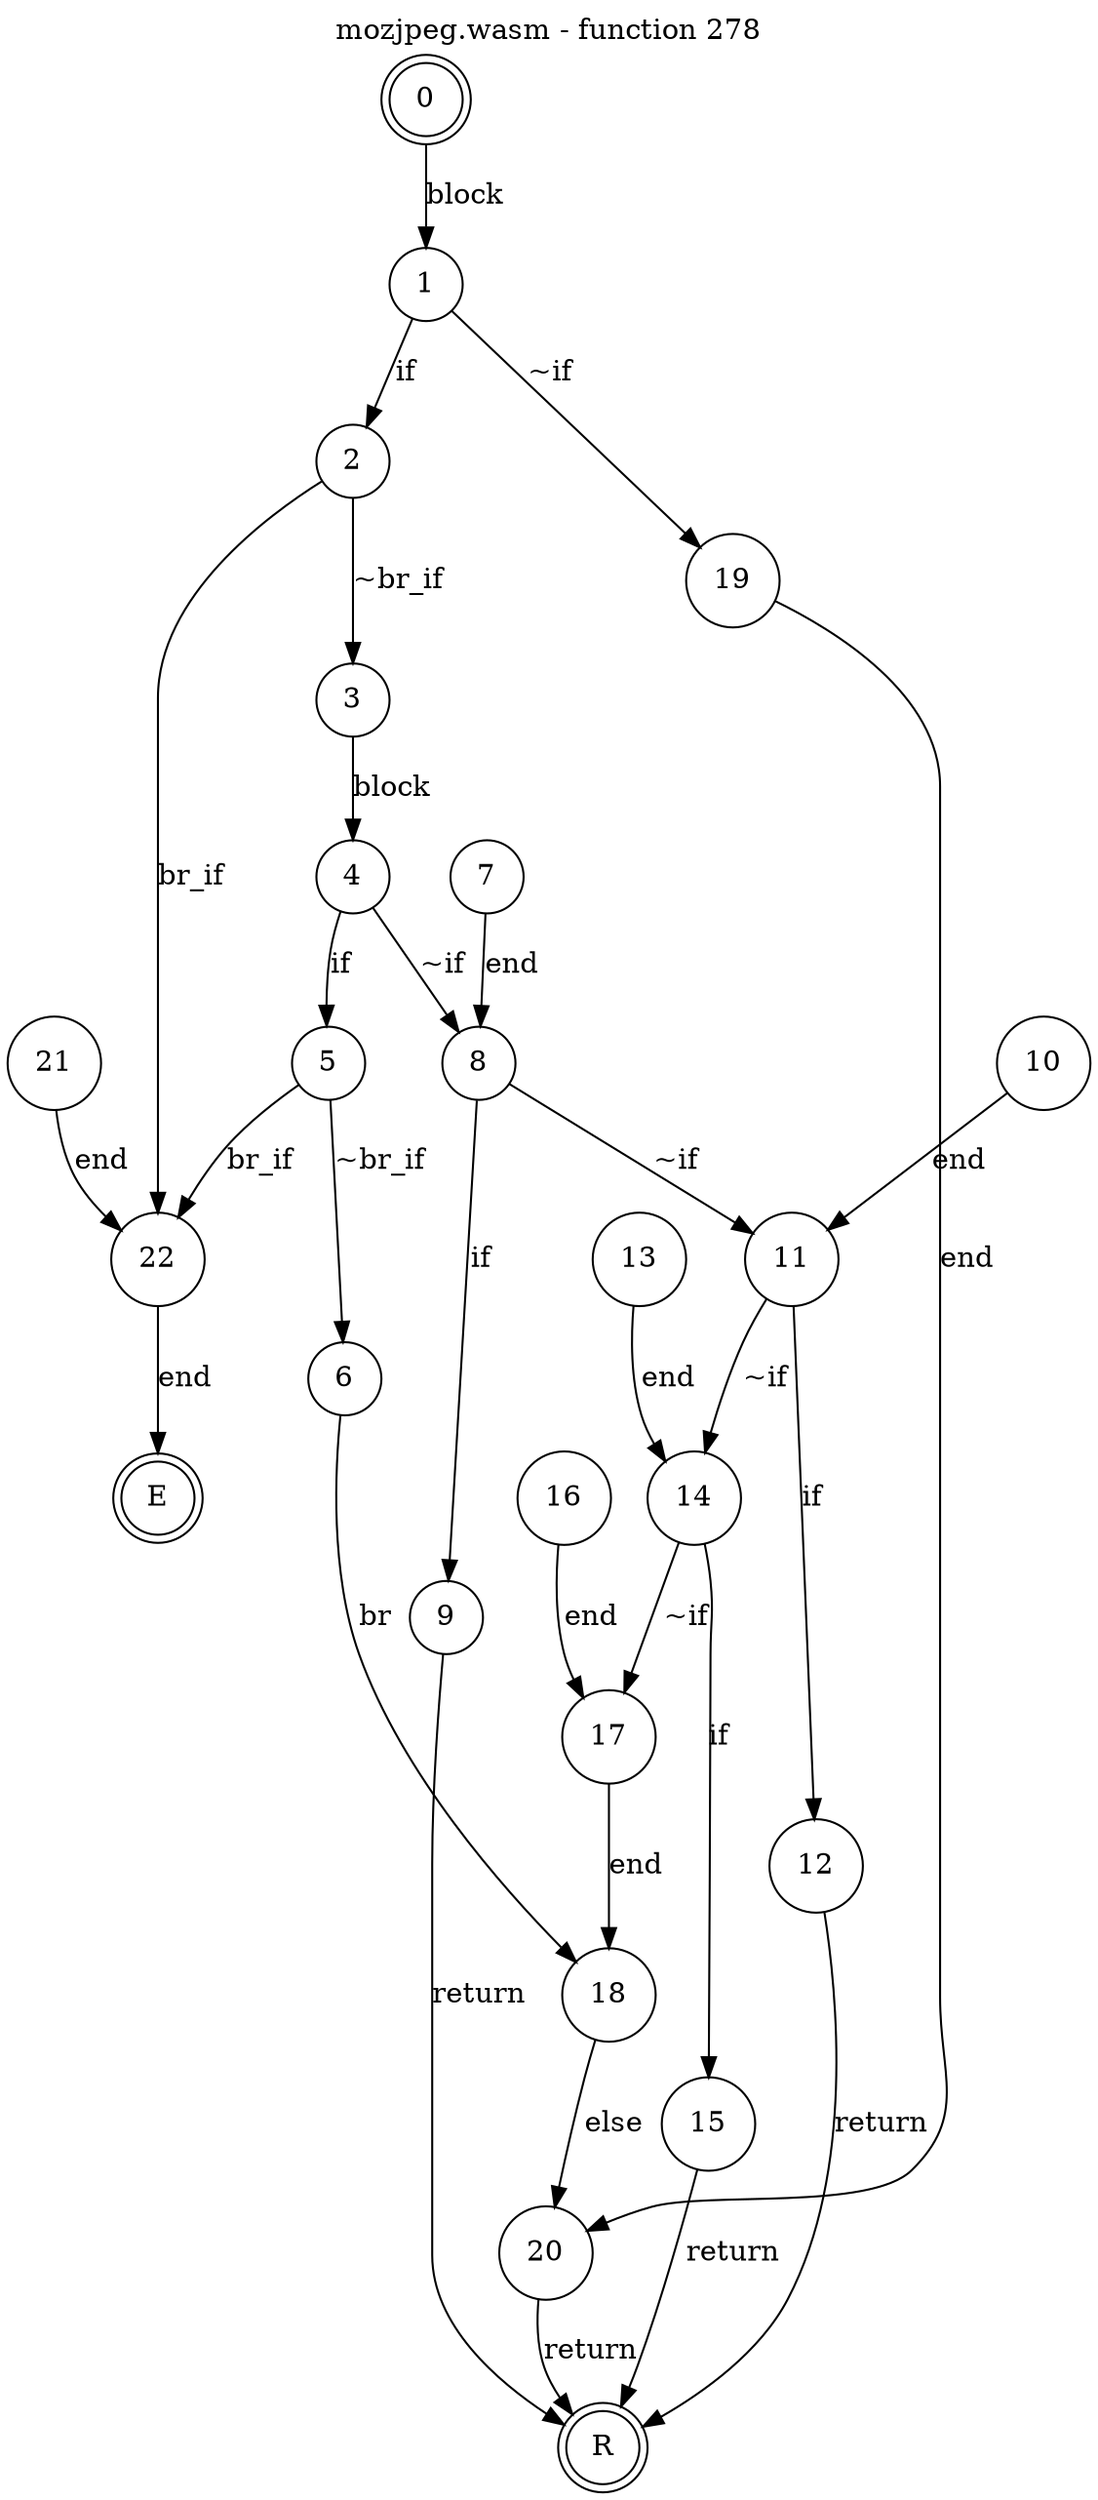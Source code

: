digraph finite_state_machine {
    label = "mozjpeg.wasm - function 278"
    labelloc =  t
    labelfontsize = 16
    labelfontcolor = black
    labelfontname = "Helvetica"
    node [shape = doublecircle]; 0 E R ;
    node [shape = circle];
    0 -> 1[label="block"];
    1 -> 2[label="if"];
    1 -> 19[label="~if"];
    2 -> 3[label="~br_if"];
    2 -> 22[label="br_if"];
    3 -> 4[label="block"];
    4 -> 5[label="if"];
    4 -> 8[label="~if"];
    5 -> 6[label="~br_if"];
    5 -> 22[label="br_if"];
    6 -> 18[label="br"];
    7 -> 8[label="end"];
    8 -> 9[label="if"];
    8 -> 11[label="~if"];
    9 -> R[label="return"];
    10 -> 11[label="end"];
    11 -> 12[label="if"];
    11 -> 14[label="~if"];
    12 -> R[label="return"];
    13 -> 14[label="end"];
    14 -> 15[label="if"];
    14 -> 17[label="~if"];
    15 -> R[label="return"];
    16 -> 17[label="end"];
    17 -> 18[label="end"];
    18 -> 20[label="else"];
    19 -> 20[label="end"];
    20 -> R[label="return"];
    21 -> 22[label="end"];
    22 -> E[label="end"];
}
